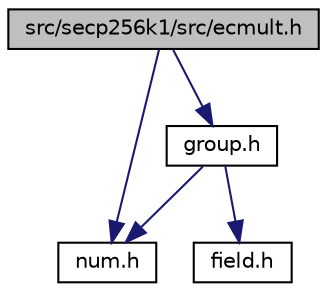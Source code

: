 digraph "src/secp256k1/src/ecmult.h"
{
  edge [fontname="Helvetica",fontsize="10",labelfontname="Helvetica",labelfontsize="10"];
  node [fontname="Helvetica",fontsize="10",shape=record];
  Node0 [label="src/secp256k1/src/ecmult.h",height=0.2,width=0.4,color="black", fillcolor="grey75", style="filled", fontcolor="black"];
  Node0 -> Node1 [color="midnightblue",fontsize="10",style="solid",fontname="Helvetica"];
  Node1 [label="num.h",height=0.2,width=0.4,color="black", fillcolor="white", style="filled",URL="$num_8h.html"];
  Node0 -> Node2 [color="midnightblue",fontsize="10",style="solid",fontname="Helvetica"];
  Node2 [label="group.h",height=0.2,width=0.4,color="black", fillcolor="white", style="filled",URL="$group_8h.html"];
  Node2 -> Node1 [color="midnightblue",fontsize="10",style="solid",fontname="Helvetica"];
  Node2 -> Node3 [color="midnightblue",fontsize="10",style="solid",fontname="Helvetica"];
  Node3 [label="field.h",height=0.2,width=0.4,color="black", fillcolor="white", style="filled",URL="$field_8h.html"];
}
